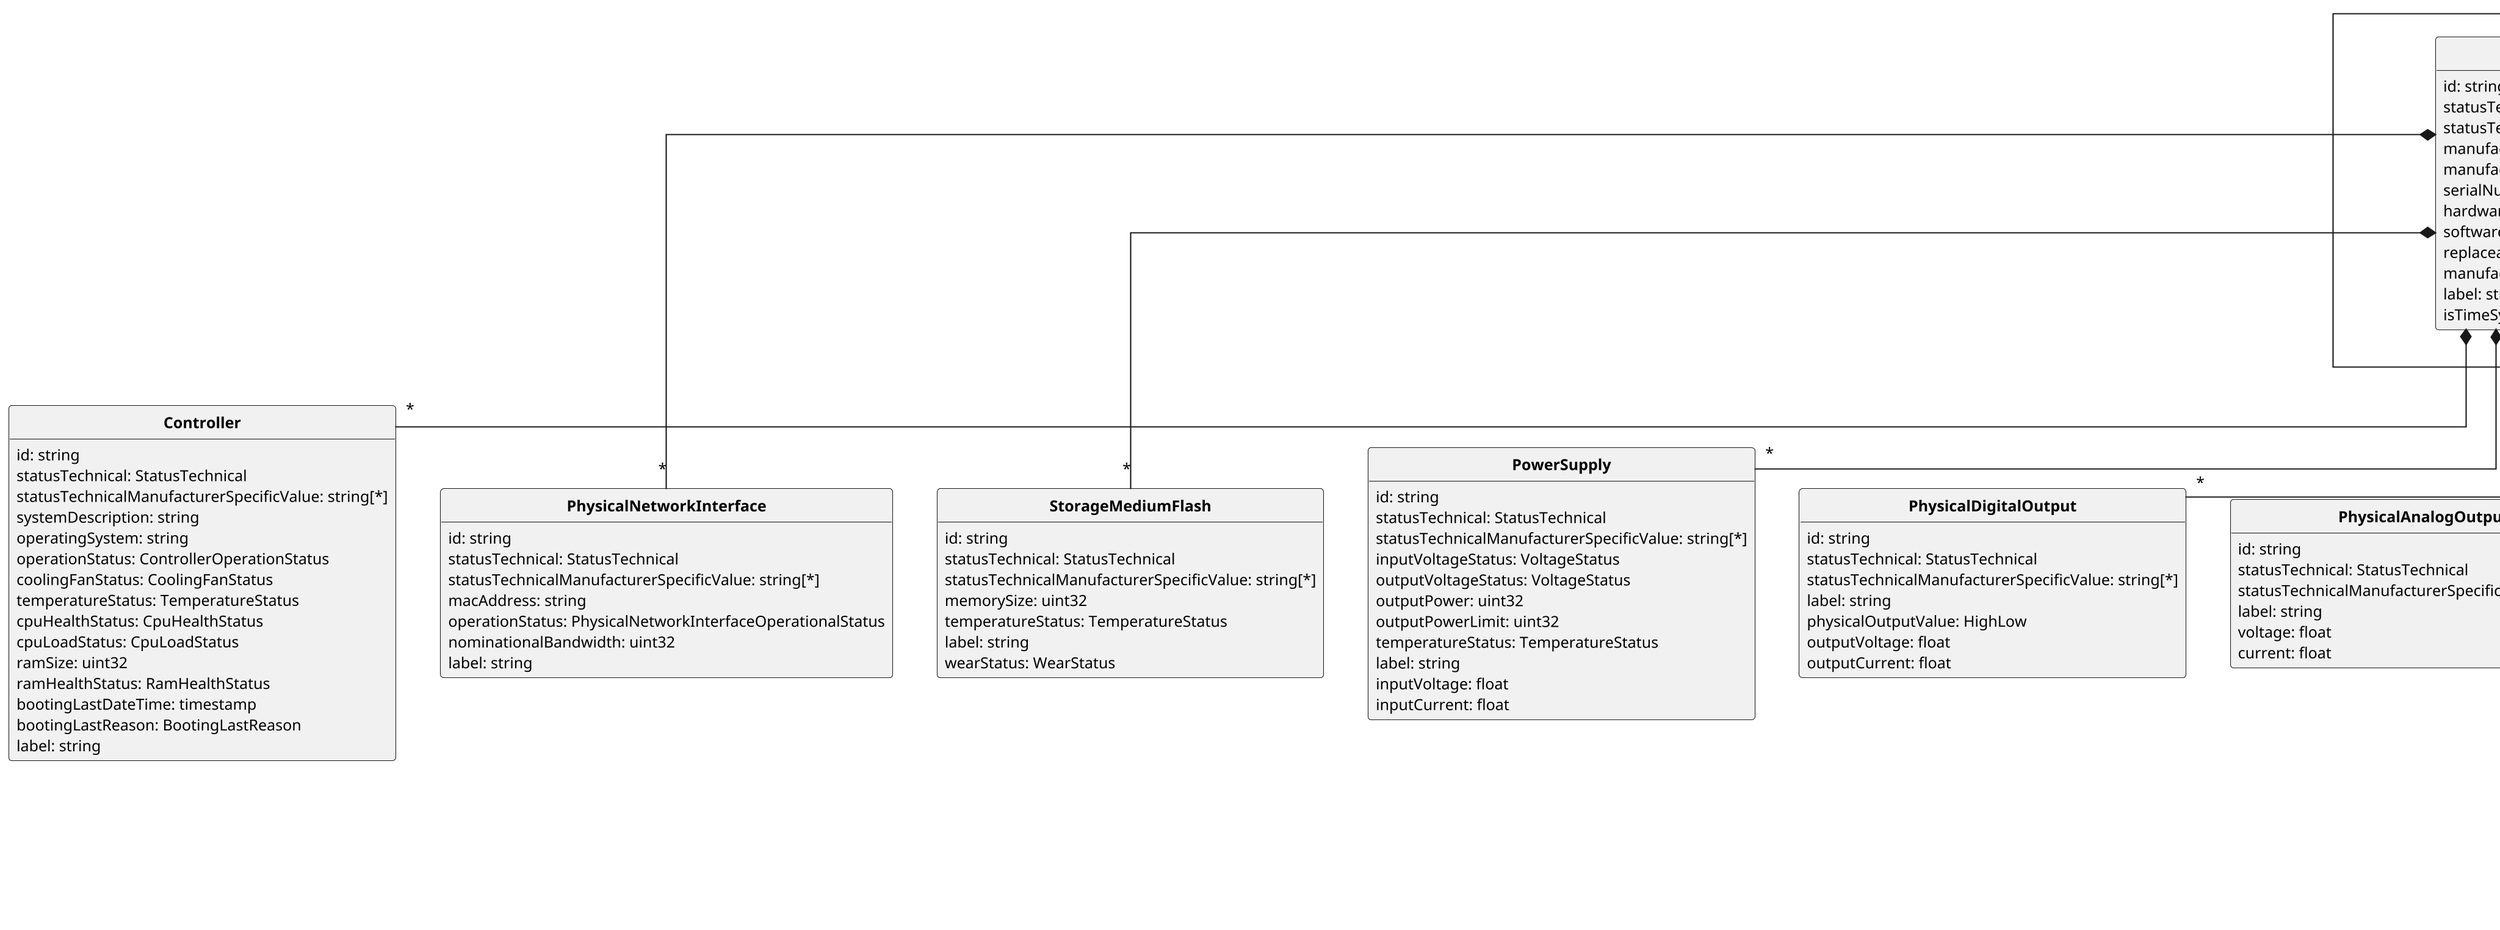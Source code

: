 @startuml
skinparam monochrome true
skinparam shadowing false
skinparam classAttributeIconSize 0
skinparam DefaultFontName arial
skinparam DefaultFontSize 12
skinparam ClassFontStyle bold
skinparam linetype ortho
skinparam dpi 200
hide empty fields
hide empty methods
hide circle

class Equipment {
 id: string
 statusTechnical: StatusTechnical
 statusTechnicalManufacturerSpecificValue: string[*]
 manufacturer: string
 manufacturerModel: string
 serialNumber: string
 hardwareRevision: string
 softwareRevision: string
 replaceabityIndication: EquipmentReplaceabilityStatus
 manufacturingDateTime: timestamp
 label: string
 isTimeSynchronised: boolean
}

class Controller {
 id: string
 statusTechnical: StatusTechnical
 statusTechnicalManufacturerSpecificValue: string[*]
 systemDescription: string
 operatingSystem: string
 operationStatus: ControllerOperationStatus
 coolingFanStatus: CoolingFanStatus
 temperatureStatus: TemperatureStatus
 cpuHealthStatus: CpuHealthStatus
 cpuLoadStatus: CpuLoadStatus
 ramSize: uint32
 ramHealthStatus: RamHealthStatus
 bootingLastDateTime: timestamp
 bootingLastReason: BootingLastReason
 label: string
}

class PhysicalNetworkInterface {
 id: string
 statusTechnical: StatusTechnical
 statusTechnicalManufacturerSpecificValue: string[*]
 macAddress: string
 operationStatus: PhysicalNetworkInterfaceOperationalStatus
 nominationalBandwidth: uint32
 label: string
}

class StorageMediumFlash {
 id: string
 statusTechnical: StatusTechnical
 statusTechnicalManufacturerSpecificValue: string[*]
 memorySize: uint32
 temperatureStatus: TemperatureStatus
 label: string
 wearStatus: WearStatus
}

class PowerSupply {
 id: string
 statusTechnical: StatusTechnical
 statusTechnicalManufacturerSpecificValue: string[*]
 inputVoltageStatus: VoltageStatus
 outputVoltageStatus: VoltageStatus
 outputPower: uint32
 outputPowerLimit: uint32
 temperatureStatus: TemperatureStatus
 label: string
 inputVoltage: float
 inputCurrent: float
}

class PhysicalDigitalOutput {
 id: string
 statusTechnical: StatusTechnical
 statusTechnicalManufacturerSpecificValue: string[*]
 label: string
 physicalOutputValue: HighLow
 outputVoltage: float
 outputCurrent: float
}

class PhysicalAnalogOutput {
 id: string
 statusTechnical: StatusTechnical
 statusTechnicalManufacturerSpecificValue: string[*]
 label: string
 voltage: float
 current: float
}

class PhysicalSeparatedOutput {
 id: string
 statusTechnical: StatusTechnical
 statusTechnicalManufacturerSpecificValue: string[*]
 label: string
 outputValue: OutputValue
}

class PhysicalDigitalInput {
 id: string
 statusTechnical: StatusTechnical
 statusTechnicalManufacturerSpecificValue: string[*]
 label: string
 physicalInputValue: HighLow
 inputVoltage: float
 inputCurrent: float
}

class PhysicalAnalogInput {
 id: string
 statusTechnical: StatusTechnical
 statusTechnicalManufacturerSpecificValue: string[*]
 label: string
 voltage: float
 current: float
}

class PhysicalSeparatedInput {
 id: string
 statusTechnical: StatusTechnical
 statusTechnicalManufacturerSpecificValue: string[*]
 label: string
 inputValue: InputValue
}

class AuxiliarySwitch {
 id: string
 label: string
}

class InputSwitch {
 id: string
 label: string
 inputSwitchPosition: InputSwitchPosition
}

class InputButton {
 id: string
 label: string
 isPressed: boolean
}

Equipment *-- "*" Equipment
Equipment *-- "*" Controller
Equipment *-- "*" PhysicalNetworkInterface
Equipment *-- "*" StorageMediumFlash
Equipment *-- "*" PowerSupply
Equipment *-- "*" PhysicalDigitalOutput
Equipment *-- "*" PhysicalAnalogOutput
Equipment *-- "*" PhysicalSeparatedOutput
Equipment *-- "*" PhysicalDigitalInput
Equipment *-- "*" PhysicalAnalogInput
Equipment *-- "*" PhysicalSeparatedInput
Equipment *-- "*" InputSwitch
Equipment *-- "*" InputButton
InputSwitch *-- AuxiliarySwitch
InputButton *-- AuxiliarySwitch
@enduml